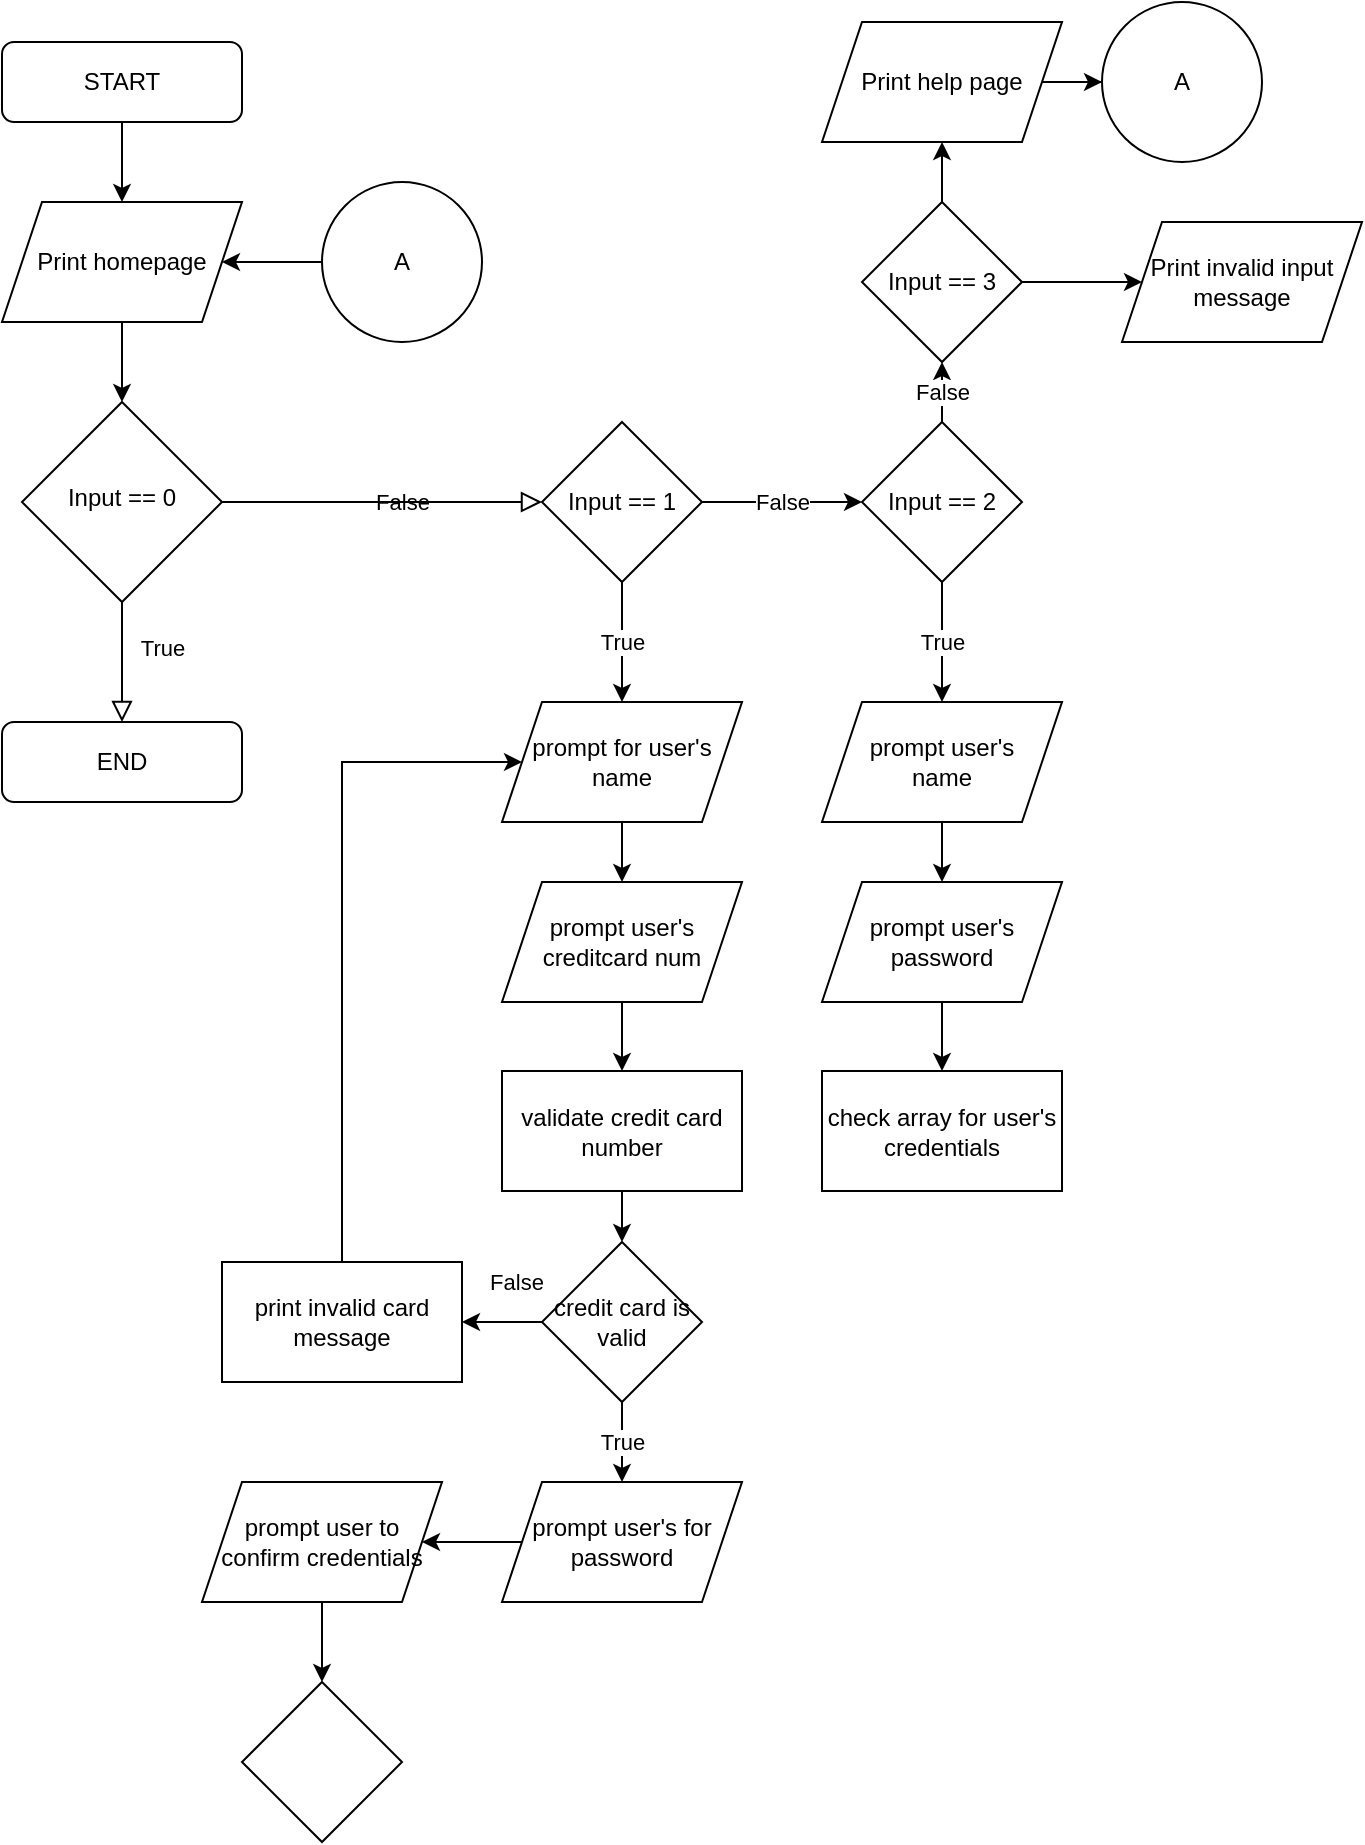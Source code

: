 <mxfile version="21.3.8" type="github">
  <diagram id="C5RBs43oDa-KdzZeNtuy" name="Page-1">
    <mxGraphModel dx="526" dy="790" grid="1" gridSize="10" guides="1" tooltips="1" connect="1" arrows="1" fold="1" page="1" pageScale="1" pageWidth="827" pageHeight="1169" math="0" shadow="0">
      <root>
        <mxCell id="WIyWlLk6GJQsqaUBKTNV-0" />
        <mxCell id="WIyWlLk6GJQsqaUBKTNV-1" parent="WIyWlLk6GJQsqaUBKTNV-0" />
        <mxCell id="pJbdp-igxGVZgu7KEz1X-54" value="" style="edgeStyle=orthogonalEdgeStyle;rounded=0;orthogonalLoop=1;jettySize=auto;html=1;" edge="1" parent="WIyWlLk6GJQsqaUBKTNV-1" source="WIyWlLk6GJQsqaUBKTNV-3" target="pJbdp-igxGVZgu7KEz1X-24">
          <mxGeometry relative="1" as="geometry" />
        </mxCell>
        <mxCell id="WIyWlLk6GJQsqaUBKTNV-3" value="START" style="rounded=1;whiteSpace=wrap;html=1;fontSize=12;glass=0;strokeWidth=1;shadow=0;" parent="WIyWlLk6GJQsqaUBKTNV-1" vertex="1">
          <mxGeometry x="80" y="40" width="120" height="40" as="geometry" />
        </mxCell>
        <mxCell id="WIyWlLk6GJQsqaUBKTNV-4" value="True" style="rounded=0;html=1;jettySize=auto;orthogonalLoop=1;fontSize=11;endArrow=block;endFill=0;endSize=8;strokeWidth=1;shadow=0;labelBackgroundColor=none;edgeStyle=orthogonalEdgeStyle;entryX=0.5;entryY=0;entryDx=0;entryDy=0;" parent="WIyWlLk6GJQsqaUBKTNV-1" source="WIyWlLk6GJQsqaUBKTNV-6" target="WIyWlLk6GJQsqaUBKTNV-11" edge="1">
          <mxGeometry x="-0.249" y="20" relative="1" as="geometry">
            <mxPoint as="offset" />
            <mxPoint x="220" y="270" as="sourcePoint" />
            <mxPoint x="220" y="290" as="targetPoint" />
          </mxGeometry>
        </mxCell>
        <mxCell id="WIyWlLk6GJQsqaUBKTNV-5" value="False" style="edgeStyle=orthogonalEdgeStyle;rounded=0;html=1;jettySize=auto;orthogonalLoop=1;fontSize=11;endArrow=block;endFill=0;endSize=8;strokeWidth=1;shadow=0;labelBackgroundColor=none;entryX=0;entryY=0.5;entryDx=0;entryDy=0;" parent="WIyWlLk6GJQsqaUBKTNV-1" source="WIyWlLk6GJQsqaUBKTNV-6" target="pJbdp-igxGVZgu7KEz1X-1" edge="1">
          <mxGeometry x="-0.005" y="-10" relative="1" as="geometry">
            <mxPoint x="10" y="-10" as="offset" />
            <mxPoint x="370" y="220" as="targetPoint" />
          </mxGeometry>
        </mxCell>
        <mxCell id="WIyWlLk6GJQsqaUBKTNV-11" value="END" style="rounded=1;whiteSpace=wrap;html=1;fontSize=12;glass=0;strokeWidth=1;shadow=0;" parent="WIyWlLk6GJQsqaUBKTNV-1" vertex="1">
          <mxGeometry x="80" y="380" width="120" height="40" as="geometry" />
        </mxCell>
        <mxCell id="pJbdp-igxGVZgu7KEz1X-10" value="False" style="edgeStyle=orthogonalEdgeStyle;rounded=0;orthogonalLoop=1;jettySize=auto;html=1;" edge="1" parent="WIyWlLk6GJQsqaUBKTNV-1" source="pJbdp-igxGVZgu7KEz1X-0" target="pJbdp-igxGVZgu7KEz1X-9">
          <mxGeometry relative="1" as="geometry" />
        </mxCell>
        <mxCell id="pJbdp-igxGVZgu7KEz1X-36" value="True" style="edgeStyle=orthogonalEdgeStyle;rounded=0;orthogonalLoop=1;jettySize=auto;html=1;" edge="1" parent="WIyWlLk6GJQsqaUBKTNV-1" source="pJbdp-igxGVZgu7KEz1X-0" target="pJbdp-igxGVZgu7KEz1X-34">
          <mxGeometry relative="1" as="geometry" />
        </mxCell>
        <mxCell id="pJbdp-igxGVZgu7KEz1X-0" value="Input == 2" style="rhombus;whiteSpace=wrap;html=1;" vertex="1" parent="WIyWlLk6GJQsqaUBKTNV-1">
          <mxGeometry x="510" y="230" width="80" height="80" as="geometry" />
        </mxCell>
        <mxCell id="pJbdp-igxGVZgu7KEz1X-5" value="False" style="edgeStyle=orthogonalEdgeStyle;rounded=0;orthogonalLoop=1;jettySize=auto;html=1;" edge="1" parent="WIyWlLk6GJQsqaUBKTNV-1" source="pJbdp-igxGVZgu7KEz1X-1" target="pJbdp-igxGVZgu7KEz1X-0">
          <mxGeometry relative="1" as="geometry" />
        </mxCell>
        <mxCell id="pJbdp-igxGVZgu7KEz1X-35" value="True" style="edgeStyle=orthogonalEdgeStyle;rounded=0;orthogonalLoop=1;jettySize=auto;html=1;" edge="1" parent="WIyWlLk6GJQsqaUBKTNV-1" source="pJbdp-igxGVZgu7KEz1X-1" target="pJbdp-igxGVZgu7KEz1X-33">
          <mxGeometry relative="1" as="geometry" />
        </mxCell>
        <mxCell id="pJbdp-igxGVZgu7KEz1X-1" value="Input == 1" style="rhombus;whiteSpace=wrap;html=1;" vertex="1" parent="WIyWlLk6GJQsqaUBKTNV-1">
          <mxGeometry x="350" y="230" width="80" height="80" as="geometry" />
        </mxCell>
        <mxCell id="pJbdp-igxGVZgu7KEz1X-32" value="" style="edgeStyle=orthogonalEdgeStyle;rounded=0;orthogonalLoop=1;jettySize=auto;html=1;" edge="1" parent="WIyWlLk6GJQsqaUBKTNV-1" source="pJbdp-igxGVZgu7KEz1X-9" target="pJbdp-igxGVZgu7KEz1X-28">
          <mxGeometry relative="1" as="geometry" />
        </mxCell>
        <mxCell id="pJbdp-igxGVZgu7KEz1X-38" value="" style="edgeStyle=orthogonalEdgeStyle;rounded=0;orthogonalLoop=1;jettySize=auto;html=1;" edge="1" parent="WIyWlLk6GJQsqaUBKTNV-1" source="pJbdp-igxGVZgu7KEz1X-9" target="pJbdp-igxGVZgu7KEz1X-37">
          <mxGeometry relative="1" as="geometry" />
        </mxCell>
        <mxCell id="pJbdp-igxGVZgu7KEz1X-9" value="Input == 3" style="rhombus;whiteSpace=wrap;html=1;" vertex="1" parent="WIyWlLk6GJQsqaUBKTNV-1">
          <mxGeometry x="510" y="120" width="80" height="80" as="geometry" />
        </mxCell>
        <mxCell id="pJbdp-igxGVZgu7KEz1X-15" value="A" style="ellipse;whiteSpace=wrap;html=1;" vertex="1" parent="WIyWlLk6GJQsqaUBKTNV-1">
          <mxGeometry x="630" y="20" width="80" height="80" as="geometry" />
        </mxCell>
        <mxCell id="pJbdp-igxGVZgu7KEz1X-26" value="" style="edgeStyle=orthogonalEdgeStyle;rounded=0;orthogonalLoop=1;jettySize=auto;html=1;" edge="1" parent="WIyWlLk6GJQsqaUBKTNV-1" source="pJbdp-igxGVZgu7KEz1X-21" target="pJbdp-igxGVZgu7KEz1X-24">
          <mxGeometry relative="1" as="geometry" />
        </mxCell>
        <mxCell id="pJbdp-igxGVZgu7KEz1X-21" value="A" style="ellipse;whiteSpace=wrap;html=1;aspect=fixed;" vertex="1" parent="WIyWlLk6GJQsqaUBKTNV-1">
          <mxGeometry x="240" y="110" width="80" height="80" as="geometry" />
        </mxCell>
        <mxCell id="pJbdp-igxGVZgu7KEz1X-27" value="" style="edgeStyle=orthogonalEdgeStyle;rounded=0;orthogonalLoop=1;jettySize=auto;html=1;" edge="1" parent="WIyWlLk6GJQsqaUBKTNV-1" source="pJbdp-igxGVZgu7KEz1X-24" target="WIyWlLk6GJQsqaUBKTNV-6">
          <mxGeometry relative="1" as="geometry" />
        </mxCell>
        <mxCell id="pJbdp-igxGVZgu7KEz1X-24" value="Print homepage" style="shape=parallelogram;perimeter=parallelogramPerimeter;whiteSpace=wrap;html=1;fixedSize=1;" vertex="1" parent="WIyWlLk6GJQsqaUBKTNV-1">
          <mxGeometry x="80" y="120" width="120" height="60" as="geometry" />
        </mxCell>
        <mxCell id="pJbdp-igxGVZgu7KEz1X-30" value="" style="edgeStyle=orthogonalEdgeStyle;rounded=0;orthogonalLoop=1;jettySize=auto;html=1;" edge="1" parent="WIyWlLk6GJQsqaUBKTNV-1" source="pJbdp-igxGVZgu7KEz1X-28" target="pJbdp-igxGVZgu7KEz1X-15">
          <mxGeometry relative="1" as="geometry" />
        </mxCell>
        <mxCell id="pJbdp-igxGVZgu7KEz1X-28" value="Print help page" style="shape=parallelogram;perimeter=parallelogramPerimeter;whiteSpace=wrap;html=1;fixedSize=1;" vertex="1" parent="WIyWlLk6GJQsqaUBKTNV-1">
          <mxGeometry x="490" y="30" width="120" height="60" as="geometry" />
        </mxCell>
        <mxCell id="pJbdp-igxGVZgu7KEz1X-40" value="" style="edgeStyle=orthogonalEdgeStyle;rounded=0;orthogonalLoop=1;jettySize=auto;html=1;" edge="1" parent="WIyWlLk6GJQsqaUBKTNV-1" source="pJbdp-igxGVZgu7KEz1X-33" target="pJbdp-igxGVZgu7KEz1X-39">
          <mxGeometry relative="1" as="geometry" />
        </mxCell>
        <mxCell id="pJbdp-igxGVZgu7KEz1X-33" value="prompt for user&#39;s&lt;br&gt;name" style="shape=parallelogram;perimeter=parallelogramPerimeter;whiteSpace=wrap;html=1;fixedSize=1;" vertex="1" parent="WIyWlLk6GJQsqaUBKTNV-1">
          <mxGeometry x="330" y="370" width="120" height="60" as="geometry" />
        </mxCell>
        <mxCell id="pJbdp-igxGVZgu7KEz1X-43" value="" style="edgeStyle=orthogonalEdgeStyle;rounded=0;orthogonalLoop=1;jettySize=auto;html=1;" edge="1" parent="WIyWlLk6GJQsqaUBKTNV-1" source="pJbdp-igxGVZgu7KEz1X-34" target="pJbdp-igxGVZgu7KEz1X-42">
          <mxGeometry relative="1" as="geometry" />
        </mxCell>
        <mxCell id="pJbdp-igxGVZgu7KEz1X-34" value="prompt user&#39;s&lt;br&gt;name" style="shape=parallelogram;perimeter=parallelogramPerimeter;whiteSpace=wrap;html=1;fixedSize=1;" vertex="1" parent="WIyWlLk6GJQsqaUBKTNV-1">
          <mxGeometry x="490" y="370" width="120" height="60" as="geometry" />
        </mxCell>
        <mxCell id="pJbdp-igxGVZgu7KEz1X-37" value="Print invalid input message" style="shape=parallelogram;perimeter=parallelogramPerimeter;whiteSpace=wrap;html=1;fixedSize=1;" vertex="1" parent="WIyWlLk6GJQsqaUBKTNV-1">
          <mxGeometry x="640" y="130" width="120" height="60" as="geometry" />
        </mxCell>
        <mxCell id="pJbdp-igxGVZgu7KEz1X-45" value="" style="edgeStyle=orthogonalEdgeStyle;rounded=0;orthogonalLoop=1;jettySize=auto;html=1;" edge="1" parent="WIyWlLk6GJQsqaUBKTNV-1" source="pJbdp-igxGVZgu7KEz1X-39" target="pJbdp-igxGVZgu7KEz1X-44">
          <mxGeometry relative="1" as="geometry" />
        </mxCell>
        <mxCell id="pJbdp-igxGVZgu7KEz1X-39" value="prompt user&#39;s&lt;br&gt;creditcard num" style="shape=parallelogram;perimeter=parallelogramPerimeter;whiteSpace=wrap;html=1;fixedSize=1;" vertex="1" parent="WIyWlLk6GJQsqaUBKTNV-1">
          <mxGeometry x="330" y="460" width="120" height="60" as="geometry" />
        </mxCell>
        <mxCell id="pJbdp-igxGVZgu7KEz1X-47" value="" style="edgeStyle=orthogonalEdgeStyle;rounded=0;orthogonalLoop=1;jettySize=auto;html=1;" edge="1" parent="WIyWlLk6GJQsqaUBKTNV-1" source="pJbdp-igxGVZgu7KEz1X-42" target="pJbdp-igxGVZgu7KEz1X-46">
          <mxGeometry relative="1" as="geometry" />
        </mxCell>
        <mxCell id="pJbdp-igxGVZgu7KEz1X-42" value="prompt user&#39;s&lt;br&gt;password" style="shape=parallelogram;perimeter=parallelogramPerimeter;whiteSpace=wrap;html=1;fixedSize=1;" vertex="1" parent="WIyWlLk6GJQsqaUBKTNV-1">
          <mxGeometry x="490" y="460" width="120" height="60" as="geometry" />
        </mxCell>
        <mxCell id="pJbdp-igxGVZgu7KEz1X-49" value="" style="edgeStyle=orthogonalEdgeStyle;rounded=0;orthogonalLoop=1;jettySize=auto;html=1;" edge="1" parent="WIyWlLk6GJQsqaUBKTNV-1" source="pJbdp-igxGVZgu7KEz1X-44" target="pJbdp-igxGVZgu7KEz1X-48">
          <mxGeometry relative="1" as="geometry" />
        </mxCell>
        <mxCell id="pJbdp-igxGVZgu7KEz1X-44" value="validate credit card number" style="whiteSpace=wrap;html=1;" vertex="1" parent="WIyWlLk6GJQsqaUBKTNV-1">
          <mxGeometry x="330" y="554.5" width="120" height="60" as="geometry" />
        </mxCell>
        <mxCell id="pJbdp-igxGVZgu7KEz1X-46" value="check array for user&#39;s credentials" style="whiteSpace=wrap;html=1;" vertex="1" parent="WIyWlLk6GJQsqaUBKTNV-1">
          <mxGeometry x="490" y="554.5" width="120" height="60" as="geometry" />
        </mxCell>
        <mxCell id="pJbdp-igxGVZgu7KEz1X-51" value="False" style="edgeStyle=orthogonalEdgeStyle;rounded=0;orthogonalLoop=1;jettySize=auto;html=1;" edge="1" parent="WIyWlLk6GJQsqaUBKTNV-1" source="pJbdp-igxGVZgu7KEz1X-48" target="pJbdp-igxGVZgu7KEz1X-50">
          <mxGeometry x="-0.333" y="-20" relative="1" as="geometry">
            <mxPoint as="offset" />
          </mxGeometry>
        </mxCell>
        <mxCell id="pJbdp-igxGVZgu7KEz1X-56" value="True" style="edgeStyle=orthogonalEdgeStyle;rounded=0;orthogonalLoop=1;jettySize=auto;html=1;" edge="1" parent="WIyWlLk6GJQsqaUBKTNV-1" source="pJbdp-igxGVZgu7KEz1X-48" target="pJbdp-igxGVZgu7KEz1X-55">
          <mxGeometry relative="1" as="geometry" />
        </mxCell>
        <mxCell id="pJbdp-igxGVZgu7KEz1X-48" value="credit card is valid" style="rhombus;whiteSpace=wrap;html=1;" vertex="1" parent="WIyWlLk6GJQsqaUBKTNV-1">
          <mxGeometry x="350" y="640" width="80" height="80" as="geometry" />
        </mxCell>
        <mxCell id="pJbdp-igxGVZgu7KEz1X-52" style="edgeStyle=orthogonalEdgeStyle;rounded=0;orthogonalLoop=1;jettySize=auto;html=1;exitX=0.5;exitY=0;exitDx=0;exitDy=0;" edge="1" parent="WIyWlLk6GJQsqaUBKTNV-1" source="pJbdp-igxGVZgu7KEz1X-50" target="pJbdp-igxGVZgu7KEz1X-33">
          <mxGeometry relative="1" as="geometry">
            <mxPoint x="260" y="390" as="targetPoint" />
            <Array as="points">
              <mxPoint x="250" y="400" />
            </Array>
          </mxGeometry>
        </mxCell>
        <mxCell id="pJbdp-igxGVZgu7KEz1X-50" value="print invalid card message" style="whiteSpace=wrap;html=1;" vertex="1" parent="WIyWlLk6GJQsqaUBKTNV-1">
          <mxGeometry x="190" y="650" width="120" height="60" as="geometry" />
        </mxCell>
        <mxCell id="WIyWlLk6GJQsqaUBKTNV-6" value="Input == 0" style="rhombus;whiteSpace=wrap;html=1;shadow=0;fontFamily=Helvetica;fontSize=12;align=center;strokeWidth=1;spacing=6;spacingTop=-4;" parent="WIyWlLk6GJQsqaUBKTNV-1" vertex="1">
          <mxGeometry x="90" y="220" width="100" height="100" as="geometry" />
        </mxCell>
        <mxCell id="pJbdp-igxGVZgu7KEz1X-58" value="" style="edgeStyle=orthogonalEdgeStyle;rounded=0;orthogonalLoop=1;jettySize=auto;html=1;" edge="1" parent="WIyWlLk6GJQsqaUBKTNV-1" source="pJbdp-igxGVZgu7KEz1X-55" target="pJbdp-igxGVZgu7KEz1X-57">
          <mxGeometry relative="1" as="geometry" />
        </mxCell>
        <mxCell id="pJbdp-igxGVZgu7KEz1X-55" value="prompt user&#39;s for password" style="shape=parallelogram;perimeter=parallelogramPerimeter;whiteSpace=wrap;html=1;fixedSize=1;" vertex="1" parent="WIyWlLk6GJQsqaUBKTNV-1">
          <mxGeometry x="330" y="760" width="120" height="60" as="geometry" />
        </mxCell>
        <mxCell id="pJbdp-igxGVZgu7KEz1X-60" value="" style="edgeStyle=orthogonalEdgeStyle;rounded=0;orthogonalLoop=1;jettySize=auto;html=1;" edge="1" parent="WIyWlLk6GJQsqaUBKTNV-1" source="pJbdp-igxGVZgu7KEz1X-57" target="pJbdp-igxGVZgu7KEz1X-59">
          <mxGeometry relative="1" as="geometry" />
        </mxCell>
        <mxCell id="pJbdp-igxGVZgu7KEz1X-57" value="prompt user to confirm credentials" style="shape=parallelogram;perimeter=parallelogramPerimeter;whiteSpace=wrap;html=1;fixedSize=1;" vertex="1" parent="WIyWlLk6GJQsqaUBKTNV-1">
          <mxGeometry x="180" y="760" width="120" height="60" as="geometry" />
        </mxCell>
        <mxCell id="pJbdp-igxGVZgu7KEz1X-59" value="" style="rhombus;whiteSpace=wrap;html=1;" vertex="1" parent="WIyWlLk6GJQsqaUBKTNV-1">
          <mxGeometry x="200" y="860" width="80" height="80" as="geometry" />
        </mxCell>
      </root>
    </mxGraphModel>
  </diagram>
</mxfile>
